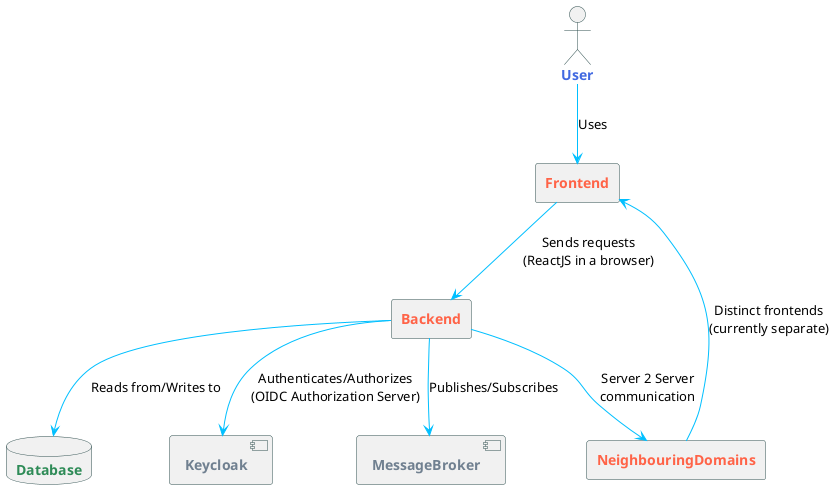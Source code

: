 @startuml Whitebox_Overall_System

!define Actor(name) actor name as "**<color:RoyalBlue>name</color>**"
!define System(name) rectangle name as "**<color:Tomato>name</color>**"
!define Database(name) database name as "**<color:SeaGreen>name</color>**"
!define Component(name) component name as "**<color:SlateGray>name</color>**"

skinparam ArrowColor DeepSkyBlue
skinparam ActorBorderColor DarkSlateGray
skinparam RectangleBorderColor DarkSlateGray
skinparam ComponentBorderColor DarkSlateGray
skinparam DatabaseBorderColor DarkSlateGray


  System(Frontend)
  System(Backend)
  Database(Database)

  Actor(User)
  Component(Keycloak)
  Component(MessageBroker)
  System(NeighbouringDomains)

User --> Frontend : Uses
Frontend --> Backend : Sends requests\n(ReactJS in a browser)
Backend --> Database : Reads from/Writes to
Backend --> Keycloak : Authenticates/Authorizes\n(OIDC Authorization Server)
Backend --> MessageBroker : Publishes/Subscribes
Backend --> NeighbouringDomains : Server 2 Server\ncommunication
NeighbouringDomains --> Frontend : Distinct frontends\n(currently separate)

@enduml

